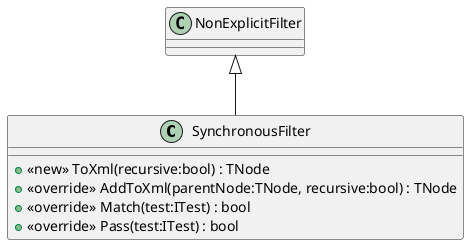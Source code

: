 @startuml
class SynchronousFilter {
    + <<new>> ToXml(recursive:bool) : TNode
    + <<override>> AddToXml(parentNode:TNode, recursive:bool) : TNode
    + <<override>> Match(test:ITest) : bool
    + <<override>> Pass(test:ITest) : bool
}
NonExplicitFilter <|-- SynchronousFilter
@enduml
